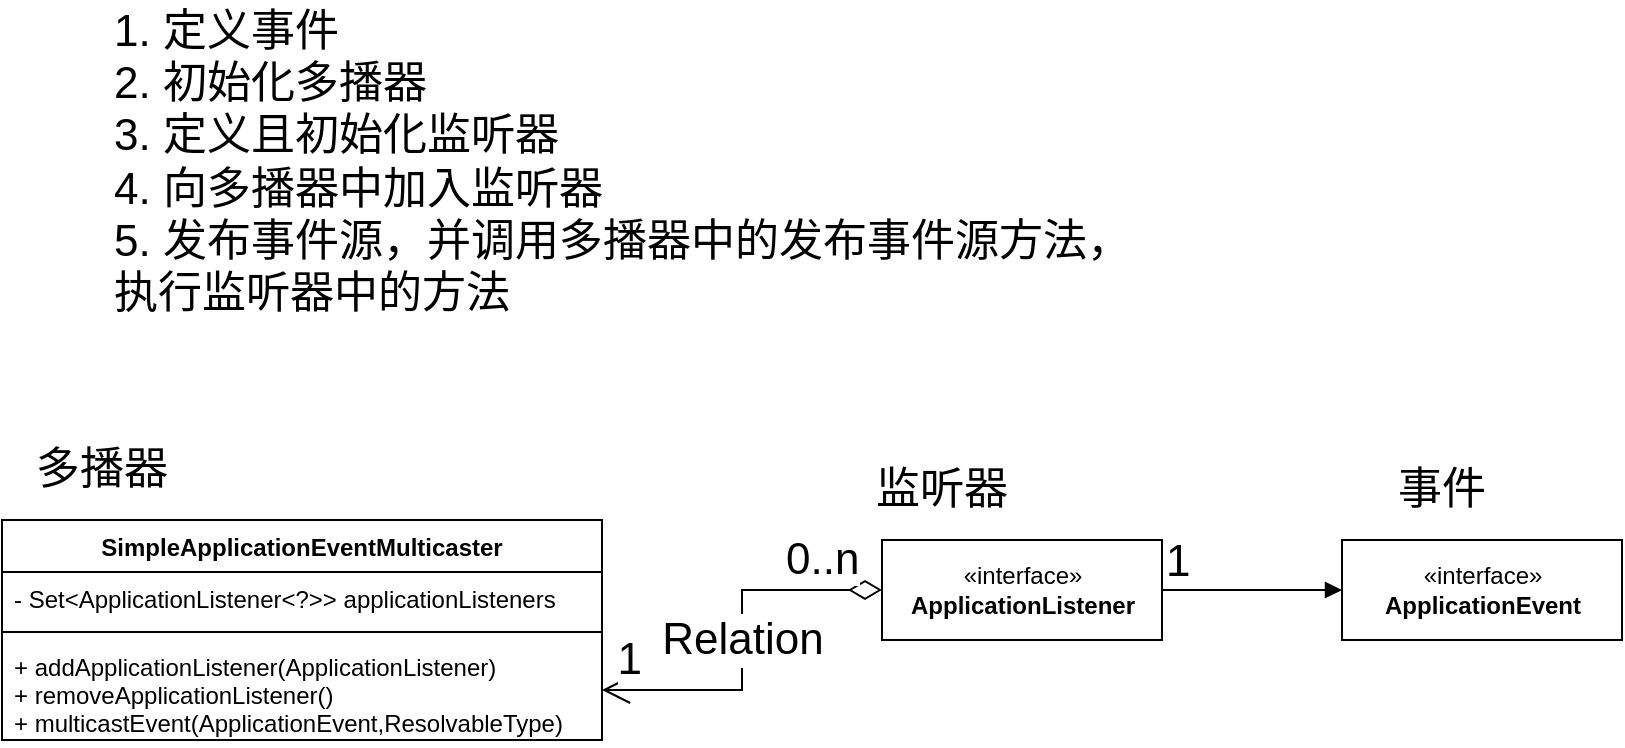 <mxfile version="20.8.10" type="device"><diagram id="C5RBs43oDa-KdzZeNtuy" name="Page-1"><mxGraphModel dx="2191" dy="991" grid="1" gridSize="10" guides="1" tooltips="1" connect="1" arrows="1" fold="1" page="1" pageScale="1" pageWidth="827" pageHeight="1169" math="0" shadow="0"><root><mxCell id="WIyWlLk6GJQsqaUBKTNV-0"/><mxCell id="WIyWlLk6GJQsqaUBKTNV-1" parent="WIyWlLk6GJQsqaUBKTNV-0"/><mxCell id="VamccR7pLw--hbbb__Fw-4" value="SimpleApplicationEventMulticaster" style="swimlane;fontStyle=1;align=center;verticalAlign=top;childLayout=stackLayout;horizontal=1;startSize=26;horizontalStack=0;resizeParent=1;resizeParentMax=0;resizeLast=0;collapsible=1;marginBottom=0;" vertex="1" parent="WIyWlLk6GJQsqaUBKTNV-1"><mxGeometry x="-30" y="360" width="300" height="110" as="geometry"/></mxCell><mxCell id="VamccR7pLw--hbbb__Fw-5" value="- Set&lt;ApplicationListener&lt;?&gt;&gt; applicationListeners" style="text;strokeColor=none;fillColor=none;align=left;verticalAlign=top;spacingLeft=4;spacingRight=4;overflow=hidden;rotatable=0;points=[[0,0.5],[1,0.5]];portConstraint=eastwest;" vertex="1" parent="VamccR7pLw--hbbb__Fw-4"><mxGeometry y="26" width="300" height="26" as="geometry"/></mxCell><mxCell id="VamccR7pLw--hbbb__Fw-6" value="" style="line;strokeWidth=1;fillColor=none;align=left;verticalAlign=middle;spacingTop=-1;spacingLeft=3;spacingRight=3;rotatable=0;labelPosition=right;points=[];portConstraint=eastwest;strokeColor=inherit;" vertex="1" parent="VamccR7pLw--hbbb__Fw-4"><mxGeometry y="52" width="300" height="8" as="geometry"/></mxCell><mxCell id="VamccR7pLw--hbbb__Fw-7" value="+ addApplicationListener(ApplicationListener)&#10;+ removeApplicationListener()&#10;+ multicastEvent(ApplicationEvent,ResolvableType)" style="text;strokeColor=none;fillColor=none;align=left;verticalAlign=top;spacingLeft=4;spacingRight=4;overflow=hidden;rotatable=0;points=[[0,0.5],[1,0.5]];portConstraint=eastwest;" vertex="1" parent="VamccR7pLw--hbbb__Fw-4"><mxGeometry y="60" width="300" height="50" as="geometry"/></mxCell><mxCell id="VamccR7pLw--hbbb__Fw-8" value="«interface»&lt;br&gt;&lt;b&gt;ApplicationListener&lt;/b&gt;" style="html=1;" vertex="1" parent="WIyWlLk6GJQsqaUBKTNV-1"><mxGeometry x="410" y="370" width="140" height="50" as="geometry"/></mxCell><mxCell id="VamccR7pLw--hbbb__Fw-9" value="«interface»&lt;br&gt;&lt;b&gt;ApplicationEvent&lt;/b&gt;" style="html=1;" vertex="1" parent="WIyWlLk6GJQsqaUBKTNV-1"><mxGeometry x="640" y="370" width="140" height="50" as="geometry"/></mxCell><mxCell id="VamccR7pLw--hbbb__Fw-10" value="&lt;font style=&quot;font-size: 22px;&quot;&gt;多播器&lt;/font&gt;" style="text;html=1;strokeColor=none;fillColor=none;align=center;verticalAlign=middle;whiteSpace=wrap;rounded=0;" vertex="1" parent="WIyWlLk6GJQsqaUBKTNV-1"><mxGeometry x="-30" y="320" width="100" height="30" as="geometry"/></mxCell><mxCell id="VamccR7pLw--hbbb__Fw-12" value="&lt;font style=&quot;font-size: 22px;&quot;&gt;监听器&lt;/font&gt;" style="text;html=1;strokeColor=none;fillColor=none;align=center;verticalAlign=middle;whiteSpace=wrap;rounded=0;" vertex="1" parent="WIyWlLk6GJQsqaUBKTNV-1"><mxGeometry x="390" y="330" width="100" height="30" as="geometry"/></mxCell><mxCell id="VamccR7pLw--hbbb__Fw-13" value="&lt;font style=&quot;font-size: 22px;&quot;&gt;事件&lt;/font&gt;" style="text;html=1;strokeColor=none;fillColor=none;align=center;verticalAlign=middle;whiteSpace=wrap;rounded=0;" vertex="1" parent="WIyWlLk6GJQsqaUBKTNV-1"><mxGeometry x="640" y="330" width="100" height="30" as="geometry"/></mxCell><mxCell id="VamccR7pLw--hbbb__Fw-18" value="" style="endArrow=block;endFill=1;html=1;edgeStyle=orthogonalEdgeStyle;align=left;verticalAlign=top;rounded=0;fontSize=22;exitX=1;exitY=0.5;exitDx=0;exitDy=0;entryX=0;entryY=0.5;entryDx=0;entryDy=0;" edge="1" parent="WIyWlLk6GJQsqaUBKTNV-1" source="VamccR7pLw--hbbb__Fw-8" target="VamccR7pLw--hbbb__Fw-9"><mxGeometry x="-1" relative="1" as="geometry"><mxPoint x="570" y="620" as="sourcePoint"/><mxPoint x="730" y="620" as="targetPoint"/></mxGeometry></mxCell><mxCell id="VamccR7pLw--hbbb__Fw-19" value="1" style="edgeLabel;resizable=0;html=1;align=left;verticalAlign=bottom;fontSize=22;" connectable="0" vertex="1" parent="VamccR7pLw--hbbb__Fw-18"><mxGeometry x="-1" relative="1" as="geometry"/></mxCell><mxCell id="VamccR7pLw--hbbb__Fw-20" value="1. 定义事件&lt;br&gt;2. 初始化多播器&lt;br&gt;3. 定义且初始化监听器&lt;br&gt;4. 向多播器中加入监听器&lt;br&gt;5. 发布事件源，并调用多播器中的发布事件源方法，执行监听器中的方法" style="text;strokeColor=none;fillColor=none;align=left;verticalAlign=middle;spacingLeft=4;spacingRight=4;overflow=hidden;points=[[0,0.5],[1,0.5]];portConstraint=eastwest;rotatable=0;whiteSpace=wrap;html=1;fontSize=22;" vertex="1" parent="WIyWlLk6GJQsqaUBKTNV-1"><mxGeometry x="20" y="100" width="520" height="160" as="geometry"/></mxCell><mxCell id="VamccR7pLw--hbbb__Fw-28" value="Relation" style="endArrow=open;html=1;endSize=12;startArrow=diamondThin;startSize=14;startFill=0;edgeStyle=orthogonalEdgeStyle;rounded=0;fontSize=22;exitX=0;exitY=0.5;exitDx=0;exitDy=0;entryX=1;entryY=0.5;entryDx=0;entryDy=0;" edge="1" parent="WIyWlLk6GJQsqaUBKTNV-1" source="VamccR7pLw--hbbb__Fw-8" target="VamccR7pLw--hbbb__Fw-7"><mxGeometry relative="1" as="geometry"><mxPoint x="190" y="580" as="sourcePoint"/><mxPoint x="350" y="580" as="targetPoint"/></mxGeometry></mxCell><mxCell id="VamccR7pLw--hbbb__Fw-29" value="0..n" style="edgeLabel;resizable=0;html=1;align=left;verticalAlign=top;fontSize=22;" connectable="0" vertex="1" parent="VamccR7pLw--hbbb__Fw-28"><mxGeometry x="-1" relative="1" as="geometry"><mxPoint x="-50" y="-35" as="offset"/></mxGeometry></mxCell><mxCell id="VamccR7pLw--hbbb__Fw-30" value="1" style="edgeLabel;resizable=0;html=1;align=right;verticalAlign=top;fontSize=22;" connectable="0" vertex="1" parent="VamccR7pLw--hbbb__Fw-28"><mxGeometry x="1" relative="1" as="geometry"><mxPoint x="20" y="-35" as="offset"/></mxGeometry></mxCell></root></mxGraphModel></diagram></mxfile>